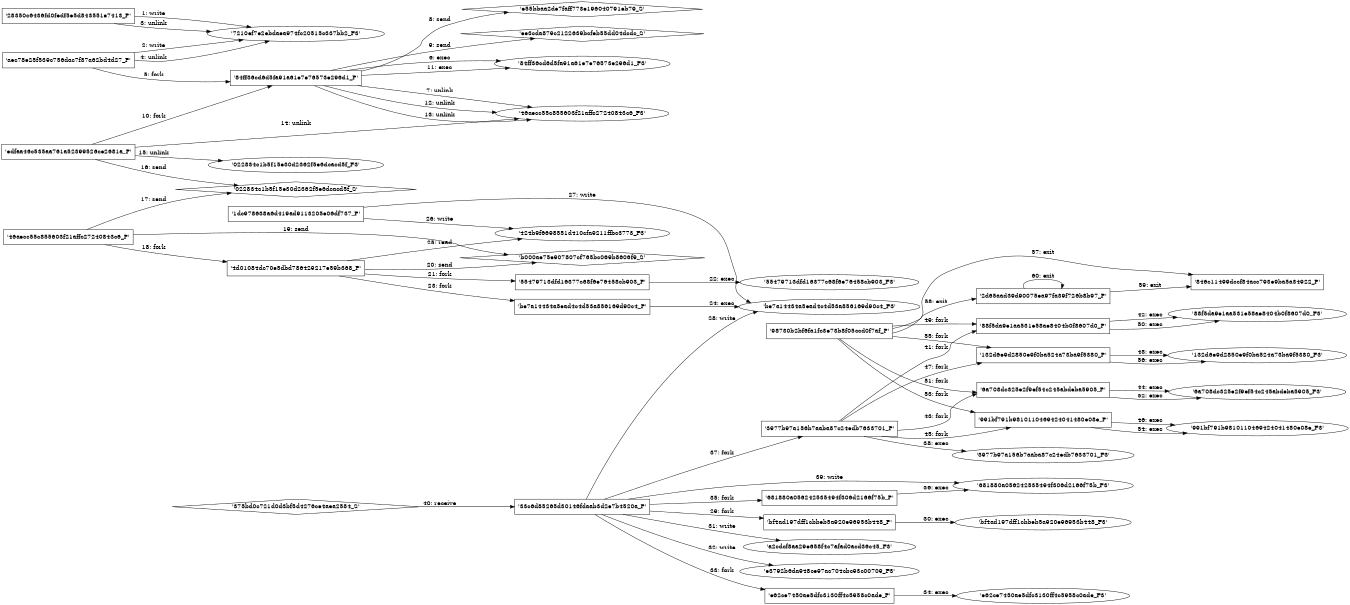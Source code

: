 digraph "D:\Learning\Paper\apt\基于CTI的攻击预警\Dataset\攻击图\ASGfromALLCTI\Vulnerability Spotlight Multiple Vulnerabilities in Allen Bradley MicroLogix 1400 Series Devices.dot" {
rankdir="LR"
size="9"
fixedsize="false"
splines="true"
nodesep=0.3
ranksep=0
fontsize=10
overlap="scalexy"
engine= "neato"
	"'7210ef7e2ebdaea974fc20515c337bb2_F3'" [node_type=file shape=ellipse]
	"'28350c6436fd0fedf5e5d843551e7413_P'" [node_type=Process shape=box]
	"'28350c6436fd0fedf5e5d843551e7413_P'" -> "'7210ef7e2ebdaea974fc20515c337bb2_F3'" [label="1: write"]
	"'7210ef7e2ebdaea974fc20515c337bb2_F3'" [node_type=file shape=ellipse]
	"'aec78e25f539c756dac7f87a62bd4d27_P'" [node_type=Process shape=box]
	"'aec78e25f539c756dac7f87a62bd4d27_P'" -> "'7210ef7e2ebdaea974fc20515c337bb2_F3'" [label="2: write"]
	"'7210ef7e2ebdaea974fc20515c337bb2_F3'" [node_type=file shape=ellipse]
	"'28350c6436fd0fedf5e5d843551e7413_P'" [node_type=Process shape=box]
	"'28350c6436fd0fedf5e5d843551e7413_P'" -> "'7210ef7e2ebdaea974fc20515c337bb2_F3'" [label="3: unlink"]
	"'7210ef7e2ebdaea974fc20515c337bb2_F3'" [node_type=file shape=ellipse]
	"'aec78e25f539c756dac7f87a62bd4d27_P'" [node_type=Process shape=box]
	"'aec78e25f539c756dac7f87a62bd4d27_P'" -> "'7210ef7e2ebdaea974fc20515c337bb2_F3'" [label="4: unlink"]
	"'aec78e25f539c756dac7f87a62bd4d27_P'" [node_type=Process shape=box]
	"'84ff36cd6d5fa91a61e7e76573e296d1_P'" [node_type=Process shape=box]
	"'aec78e25f539c756dac7f87a62bd4d27_P'" -> "'84ff36cd6d5fa91a61e7e76573e296d1_P'" [label="5: fork"]
	"'84ff36cd6d5fa91a61e7e76573e296d1_P'" [node_type=Process shape=box]
	"'84ff36cd6d5fa91a61e7e76573e296d1_F3'" [node_type=File shape=ellipse]
	"'84ff36cd6d5fa91a61e7e76573e296d1_P'" -> "'84ff36cd6d5fa91a61e7e76573e296d1_F3'" [label="6: exec"]
	"'46aecc55c855603f21affc27240843c6_F3'" [node_type=file shape=ellipse]
	"'84ff36cd6d5fa91a61e7e76573e296d1_P'" [node_type=Process shape=box]
	"'84ff36cd6d5fa91a61e7e76573e296d1_P'" -> "'46aecc55c855603f21affc27240843c6_F3'" [label="7: unlink"]
	"'e55bbaa2de7faff773e196040791eb79_S'" [node_type=Socket shape=diamond]
	"'84ff36cd6d5fa91a61e7e76573e296d1_P'" [node_type=Process shape=box]
	"'84ff36cd6d5fa91a61e7e76573e296d1_P'" -> "'e55bbaa2de7faff773e196040791eb79_S'" [label="8: send"]
	"'ee3cda879c2122639bcfeb55dd04dcdc_S'" [node_type=Socket shape=diamond]
	"'84ff36cd6d5fa91a61e7e76573e296d1_P'" [node_type=Process shape=box]
	"'84ff36cd6d5fa91a61e7e76573e296d1_P'" -> "'ee3cda879c2122639bcfeb55dd04dcdc_S'" [label="9: send"]
	"'edfaa46c535aa761a52399526ce2681a_P'" [node_type=Process shape=box]
	"'84ff36cd6d5fa91a61e7e76573e296d1_P'" [node_type=Process shape=box]
	"'edfaa46c535aa761a52399526ce2681a_P'" -> "'84ff36cd6d5fa91a61e7e76573e296d1_P'" [label="10: fork"]
	"'84ff36cd6d5fa91a61e7e76573e296d1_P'" [node_type=Process shape=box]
	"'84ff36cd6d5fa91a61e7e76573e296d1_F3'" [node_type=File shape=ellipse]
	"'84ff36cd6d5fa91a61e7e76573e296d1_P'" -> "'84ff36cd6d5fa91a61e7e76573e296d1_F3'" [label="11: exec"]
	"'46aecc55c855603f21affc27240843c6_F3'" [node_type=file shape=ellipse]
	"'84ff36cd6d5fa91a61e7e76573e296d1_P'" [node_type=Process shape=box]
	"'84ff36cd6d5fa91a61e7e76573e296d1_P'" -> "'46aecc55c855603f21affc27240843c6_F3'" [label="12: unlink"]
	"'46aecc55c855603f21affc27240843c6_F3'" [node_type=file shape=ellipse]
	"'84ff36cd6d5fa91a61e7e76573e296d1_P'" [node_type=Process shape=box]
	"'84ff36cd6d5fa91a61e7e76573e296d1_P'" -> "'46aecc55c855603f21affc27240843c6_F3'" [label="13: unlink"]
	"'46aecc55c855603f21affc27240843c6_F3'" [node_type=file shape=ellipse]
	"'edfaa46c535aa761a52399526ce2681a_P'" [node_type=Process shape=box]
	"'edfaa46c535aa761a52399526ce2681a_P'" -> "'46aecc55c855603f21affc27240843c6_F3'" [label="14: unlink"]
	"'022834c1b5f15e30d2362f5e6dcacd5f_F3'" [node_type=file shape=ellipse]
	"'edfaa46c535aa761a52399526ce2681a_P'" [node_type=Process shape=box]
	"'edfaa46c535aa761a52399526ce2681a_P'" -> "'022834c1b5f15e30d2362f5e6dcacd5f_F3'" [label="15: unlink"]
	"'022834c1b5f15e30d2362f5e6dcacd5f_S'" [node_type=Socket shape=diamond]
	"'edfaa46c535aa761a52399526ce2681a_P'" [node_type=Process shape=box]
	"'edfaa46c535aa761a52399526ce2681a_P'" -> "'022834c1b5f15e30d2362f5e6dcacd5f_S'" [label="16: send"]
	"'022834c1b5f15e30d2362f5e6dcacd5f_S'" [node_type=Socket shape=diamond]
	"'46aecc55c855603f21affc27240843c6_P'" [node_type=Process shape=box]
	"'46aecc55c855603f21affc27240843c6_P'" -> "'022834c1b5f15e30d2362f5e6dcacd5f_S'" [label="17: send"]
	"'46aecc55c855603f21affc27240843c6_P'" [node_type=Process shape=box]
	"'4d01084dc70e5dbd786429217e59b368_P'" [node_type=Process shape=box]
	"'46aecc55c855603f21affc27240843c6_P'" -> "'4d01084dc70e5dbd786429217e59b368_P'" [label="18: fork"]
	"'b000ae75e907807cf765bc069b8606f9_S'" [node_type=Socket shape=diamond]
	"'46aecc55c855603f21affc27240843c6_P'" [node_type=Process shape=box]
	"'46aecc55c855603f21affc27240843c6_P'" -> "'b000ae75e907807cf765bc069b8606f9_S'" [label="19: send"]
	"'b000ae75e907807cf765bc069b8606f9_S'" [node_type=Socket shape=diamond]
	"'4d01084dc70e5dbd786429217e59b368_P'" [node_type=Process shape=box]
	"'4d01084dc70e5dbd786429217e59b368_P'" -> "'b000ae75e907807cf765bc069b8606f9_S'" [label="20: send"]
	"'4d01084dc70e5dbd786429217e59b368_P'" [node_type=Process shape=box]
	"'55479713dfd16377c68f6e76458cb903_P'" [node_type=Process shape=box]
	"'4d01084dc70e5dbd786429217e59b368_P'" -> "'55479713dfd16377c68f6e76458cb903_P'" [label="21: fork"]
	"'55479713dfd16377c68f6e76458cb903_P'" [node_type=Process shape=box]
	"'55479713dfd16377c68f6e76458cb903_F3'" [node_type=File shape=ellipse]
	"'55479713dfd16377c68f6e76458cb903_P'" -> "'55479713dfd16377c68f6e76458cb903_F3'" [label="22: exec"]
	"'4d01084dc70e5dbd786429217e59b368_P'" [node_type=Process shape=box]
	"'be7a14434a5ead4c4d53a856169d90c4_P'" [node_type=Process shape=box]
	"'4d01084dc70e5dbd786429217e59b368_P'" -> "'be7a14434a5ead4c4d53a856169d90c4_P'" [label="23: fork"]
	"'be7a14434a5ead4c4d53a856169d90c4_P'" [node_type=Process shape=box]
	"'be7a14434a5ead4c4d53a856169d90c4_F3'" [node_type=File shape=ellipse]
	"'be7a14434a5ead4c4d53a856169d90c4_P'" -> "'be7a14434a5ead4c4d53a856169d90c4_F3'" [label="24: exec"]
	"'424b9f6698551d410cfa9211ffbc3773_F3'" [node_type=file shape=ellipse]
	"'4d01084dc70e5dbd786429217e59b368_P'" [node_type=Process shape=box]
	"'4d01084dc70e5dbd786429217e59b368_P'" -> "'424b9f6698551d410cfa9211ffbc3773_F3'" [label="25: read"]
	"'424b9f6698551d410cfa9211ffbc3773_F3'" [node_type=file shape=ellipse]
	"'1dc978638a6d419ad9113205e06df737_P'" [node_type=Process shape=box]
	"'1dc978638a6d419ad9113205e06df737_P'" -> "'424b9f6698551d410cfa9211ffbc3773_F3'" [label="26: write"]
	"'be7a14434a5ead4c4d53a856169d90c4_F3'" [node_type=file shape=ellipse]
	"'1dc978638a6d419ad9113205e06df737_P'" [node_type=Process shape=box]
	"'1dc978638a6d419ad9113205e06df737_P'" -> "'be7a14434a5ead4c4d53a856169d90c4_F3'" [label="27: write"]
	"'be7a14434a5ead4c4d53a856169d90c4_F3'" [node_type=file shape=ellipse]
	"'33c6d85265d30146fdaab3d2e7b4520a_P'" [node_type=Process shape=box]
	"'33c6d85265d30146fdaab3d2e7b4520a_P'" -> "'be7a14434a5ead4c4d53a856169d90c4_F3'" [label="28: write"]
	"'33c6d85265d30146fdaab3d2e7b4520a_P'" [node_type=Process shape=box]
	"'bf4ad197dff1cbbeb5a920e96953b448_P'" [node_type=Process shape=box]
	"'33c6d85265d30146fdaab3d2e7b4520a_P'" -> "'bf4ad197dff1cbbeb5a920e96953b448_P'" [label="29: fork"]
	"'bf4ad197dff1cbbeb5a920e96953b448_P'" [node_type=Process shape=box]
	"'bf4ad197dff1cbbeb5a920e96953b448_F3'" [node_type=File shape=ellipse]
	"'bf4ad197dff1cbbeb5a920e96953b448_P'" -> "'bf4ad197dff1cbbeb5a920e96953b448_F3'" [label="30: exec"]
	"'a2cdcf8aa29e658f4c7afad0acd36c45_F3'" [node_type=file shape=ellipse]
	"'33c6d85265d30146fdaab3d2e7b4520a_P'" [node_type=Process shape=box]
	"'33c6d85265d30146fdaab3d2e7b4520a_P'" -> "'a2cdcf8aa29e658f4c7afad0acd36c45_F3'" [label="31: write"]
	"'e3792b6da948ce97ac704cbc93c00709_F3'" [node_type=file shape=ellipse]
	"'33c6d85265d30146fdaab3d2e7b4520a_P'" [node_type=Process shape=box]
	"'33c6d85265d30146fdaab3d2e7b4520a_P'" -> "'e3792b6da948ce97ac704cbc93c00709_F3'" [label="32: write"]
	"'33c6d85265d30146fdaab3d2e7b4520a_P'" [node_type=Process shape=box]
	"'e62ce7450ae5dfc3130ff4c5958c0ade_P'" [node_type=Process shape=box]
	"'33c6d85265d30146fdaab3d2e7b4520a_P'" -> "'e62ce7450ae5dfc3130ff4c5958c0ade_P'" [label="33: fork"]
	"'e62ce7450ae5dfc3130ff4c5958c0ade_P'" [node_type=Process shape=box]
	"'e62ce7450ae5dfc3130ff4c5958c0ade_F3'" [node_type=File shape=ellipse]
	"'e62ce7450ae5dfc3130ff4c5958c0ade_P'" -> "'e62ce7450ae5dfc3130ff4c5958c0ade_F3'" [label="34: exec"]
	"'33c6d85265d30146fdaab3d2e7b4520a_P'" [node_type=Process shape=box]
	"'681880a056242535494f306d2166f75b_P'" [node_type=Process shape=box]
	"'33c6d85265d30146fdaab3d2e7b4520a_P'" -> "'681880a056242535494f306d2166f75b_P'" [label="35: fork"]
	"'681880a056242535494f306d2166f75b_P'" [node_type=Process shape=box]
	"'681880a056242535494f306d2166f75b_F3'" [node_type=File shape=ellipse]
	"'681880a056242535494f306d2166f75b_P'" -> "'681880a056242535494f306d2166f75b_F3'" [label="36: exec"]
	"'33c6d85265d30146fdaab3d2e7b4520a_P'" [node_type=Process shape=box]
	"'3977b97a156b7aaba87c24edb7633701_P'" [node_type=Process shape=box]
	"'33c6d85265d30146fdaab3d2e7b4520a_P'" -> "'3977b97a156b7aaba87c24edb7633701_P'" [label="37: fork"]
	"'3977b97a156b7aaba87c24edb7633701_P'" [node_type=Process shape=box]
	"'3977b97a156b7aaba87c24edb7633701_F3'" [node_type=File shape=ellipse]
	"'3977b97a156b7aaba87c24edb7633701_P'" -> "'3977b97a156b7aaba87c24edb7633701_F3'" [label="38: exec"]
	"'681880a056242535494f306d2166f75b_F3'" [node_type=file shape=ellipse]
	"'33c6d85265d30146fdaab3d2e7b4520a_P'" [node_type=Process shape=box]
	"'33c6d85265d30146fdaab3d2e7b4520a_P'" -> "'681880a056242535494f306d2166f75b_F3'" [label="39: write"]
	"'33c6d85265d30146fdaab3d2e7b4520a_P'" [node_type=Process shape=box]
	"'375bd0c721d0d3bf5d4276ce4aea2584_S'" [node_type=Socket shape=diamond]
	"'375bd0c721d0d3bf5d4276ce4aea2584_S'" -> "'33c6d85265d30146fdaab3d2e7b4520a_P'" [label="40: receive"]
	"'3977b97a156b7aaba87c24edb7633701_P'" [node_type=Process shape=box]
	"'88f5da9e1aa531e58ae8404b0f8607d0_P'" [node_type=Process shape=box]
	"'3977b97a156b7aaba87c24edb7633701_P'" -> "'88f5da9e1aa531e58ae8404b0f8607d0_P'" [label="41: fork"]
	"'88f5da9e1aa531e58ae8404b0f8607d0_P'" [node_type=Process shape=box]
	"'88f5da9e1aa531e58ae8404b0f8607d0_F3'" [node_type=File shape=ellipse]
	"'88f5da9e1aa531e58ae8404b0f8607d0_P'" -> "'88f5da9e1aa531e58ae8404b0f8607d0_F3'" [label="42: exec"]
	"'3977b97a156b7aaba87c24edb7633701_P'" [node_type=Process shape=box]
	"'6a708dc325e2f9ef54c245abdeba5905_P'" [node_type=Process shape=box]
	"'3977b97a156b7aaba87c24edb7633701_P'" -> "'6a708dc325e2f9ef54c245abdeba5905_P'" [label="43: fork"]
	"'6a708dc325e2f9ef54c245abdeba5905_P'" [node_type=Process shape=box]
	"'6a708dc325e2f9ef54c245abdeba5905_F3'" [node_type=File shape=ellipse]
	"'6a708dc325e2f9ef54c245abdeba5905_P'" -> "'6a708dc325e2f9ef54c245abdeba5905_F3'" [label="44: exec"]
	"'3977b97a156b7aaba87c24edb7633701_P'" [node_type=Process shape=box]
	"'991bf791b9810110469424041480e08e_P'" [node_type=Process shape=box]
	"'3977b97a156b7aaba87c24edb7633701_P'" -> "'991bf791b9810110469424041480e08e_P'" [label="45: fork"]
	"'991bf791b9810110469424041480e08e_P'" [node_type=Process shape=box]
	"'991bf791b9810110469424041480e08e_F3'" [node_type=File shape=ellipse]
	"'991bf791b9810110469424041480e08e_P'" -> "'991bf791b9810110469424041480e08e_F3'" [label="46: exec"]
	"'3977b97a156b7aaba87c24edb7633701_P'" [node_type=Process shape=box]
	"'132d6e9d2850e9f0ba524a73ba9f5380_P'" [node_type=Process shape=box]
	"'3977b97a156b7aaba87c24edb7633701_P'" -> "'132d6e9d2850e9f0ba524a73ba9f5380_P'" [label="47: fork"]
	"'132d6e9d2850e9f0ba524a73ba9f5380_P'" [node_type=Process shape=box]
	"'132d6e9d2850e9f0ba524a73ba9f5380_F3'" [node_type=File shape=ellipse]
	"'132d6e9d2850e9f0ba524a73ba9f5380_P'" -> "'132d6e9d2850e9f0ba524a73ba9f5380_F3'" [label="48: exec"]
	"'98730b2bf6fa1fc3e73b8f05ccd0f7af_P'" [node_type=Process shape=box]
	"'88f5da9e1aa531e58ae8404b0f8607d0_P'" [node_type=Process shape=box]
	"'98730b2bf6fa1fc3e73b8f05ccd0f7af_P'" -> "'88f5da9e1aa531e58ae8404b0f8607d0_P'" [label="49: fork"]
	"'88f5da9e1aa531e58ae8404b0f8607d0_P'" [node_type=Process shape=box]
	"'88f5da9e1aa531e58ae8404b0f8607d0_F3'" [node_type=File shape=ellipse]
	"'88f5da9e1aa531e58ae8404b0f8607d0_P'" -> "'88f5da9e1aa531e58ae8404b0f8607d0_F3'" [label="50: exec"]
	"'98730b2bf6fa1fc3e73b8f05ccd0f7af_P'" [node_type=Process shape=box]
	"'6a708dc325e2f9ef54c245abdeba5905_P'" [node_type=Process shape=box]
	"'98730b2bf6fa1fc3e73b8f05ccd0f7af_P'" -> "'6a708dc325e2f9ef54c245abdeba5905_P'" [label="51: fork"]
	"'6a708dc325e2f9ef54c245abdeba5905_P'" [node_type=Process shape=box]
	"'6a708dc325e2f9ef54c245abdeba5905_F3'" [node_type=File shape=ellipse]
	"'6a708dc325e2f9ef54c245abdeba5905_P'" -> "'6a708dc325e2f9ef54c245abdeba5905_F3'" [label="52: exec"]
	"'98730b2bf6fa1fc3e73b8f05ccd0f7af_P'" [node_type=Process shape=box]
	"'991bf791b9810110469424041480e08e_P'" [node_type=Process shape=box]
	"'98730b2bf6fa1fc3e73b8f05ccd0f7af_P'" -> "'991bf791b9810110469424041480e08e_P'" [label="53: fork"]
	"'991bf791b9810110469424041480e08e_P'" [node_type=Process shape=box]
	"'991bf791b9810110469424041480e08e_F3'" [node_type=File shape=ellipse]
	"'991bf791b9810110469424041480e08e_P'" -> "'991bf791b9810110469424041480e08e_F3'" [label="54: exec"]
	"'98730b2bf6fa1fc3e73b8f05ccd0f7af_P'" [node_type=Process shape=box]
	"'132d6e9d2850e9f0ba524a73ba9f5380_P'" [node_type=Process shape=box]
	"'98730b2bf6fa1fc3e73b8f05ccd0f7af_P'" -> "'132d6e9d2850e9f0ba524a73ba9f5380_P'" [label="55: fork"]
	"'132d6e9d2850e9f0ba524a73ba9f5380_P'" [node_type=Process shape=box]
	"'132d6e9d2850e9f0ba524a73ba9f5380_F3'" [node_type=File shape=ellipse]
	"'132d6e9d2850e9f0ba524a73ba9f5380_P'" -> "'132d6e9d2850e9f0ba524a73ba9f5380_F3'" [label="56: exec"]
	"'98730b2bf6fa1fc3e73b8f05ccd0f7af_P'" [node_type=Process shape=box]
	"'846c11499dccf84acc793e9ba5a34922_P'" [node_type=Process shape=box]
	"'98730b2bf6fa1fc3e73b8f05ccd0f7af_P'" -> "'846c11499dccf84acc793e9ba5a34922_P'" [label="57: exit"]
	"'98730b2bf6fa1fc3e73b8f05ccd0f7af_P'" [node_type=Process shape=box]
	"'2d65aad39d90075ea97fa39f726b8b97_P'" [node_type=Process shape=box]
	"'98730b2bf6fa1fc3e73b8f05ccd0f7af_P'" -> "'2d65aad39d90075ea97fa39f726b8b97_P'" [label="58: exit"]
	"'2d65aad39d90075ea97fa39f726b8b97_P'" [node_type=Process shape=box]
	"'846c11499dccf84acc793e9ba5a34922_P'" [node_type=Process shape=box]
	"'2d65aad39d90075ea97fa39f726b8b97_P'" -> "'846c11499dccf84acc793e9ba5a34922_P'" [label="59: exit"]
	"'2d65aad39d90075ea97fa39f726b8b97_P'" [node_type=Process shape=box]
	"'2d65aad39d90075ea97fa39f726b8b97_P'" [node_type=Process shape=box]
	"'2d65aad39d90075ea97fa39f726b8b97_P'" -> "'2d65aad39d90075ea97fa39f726b8b97_P'" [label="60: exit"]
}
